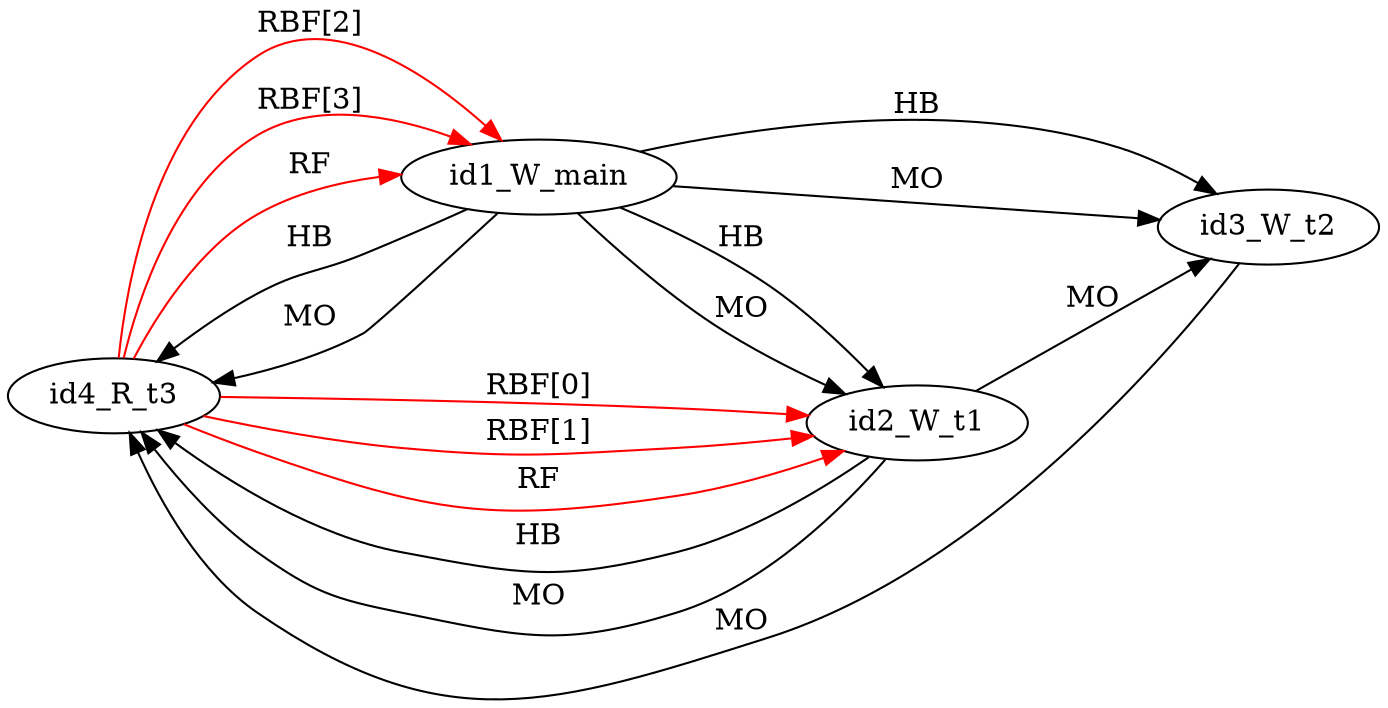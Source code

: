 digraph memory_model {
rankdir=LR;
id4_R_t3 -> id1_W_main [label = "RBF[2]", color="red"];
id4_R_t3 -> id1_W_main [label = "RBF[3]", color="red"];
id4_R_t3 -> id2_W_t1 [label = "RBF[0]", color="red"];
id4_R_t3 -> id2_W_t1 [label = "RBF[1]", color="red"];
id4_R_t3 -> id1_W_main [label = "RF", color="red"];
id4_R_t3 -> id2_W_t1 [label = "RF", color="red"];
id1_W_main -> id2_W_t1 [label = "HB", color="black"];
id1_W_main -> id3_W_t2 [label = "HB", color="black"];
id1_W_main -> id4_R_t3 [label = "HB", color="black"];
id2_W_t1 -> id4_R_t3 [label = "HB", color="black"];
id1_W_main -> id2_W_t1 [label = "MO", color="black"];
id1_W_main -> id3_W_t2 [label = "MO", color="black"];
id1_W_main -> id4_R_t3 [label = "MO", color="black"];
id2_W_t1 -> id3_W_t2 [label = "MO", color="black"];
id2_W_t1 -> id4_R_t3 [label = "MO", color="black"];
id3_W_t2 -> id4_R_t3 [label = "MO", color="black"];
}